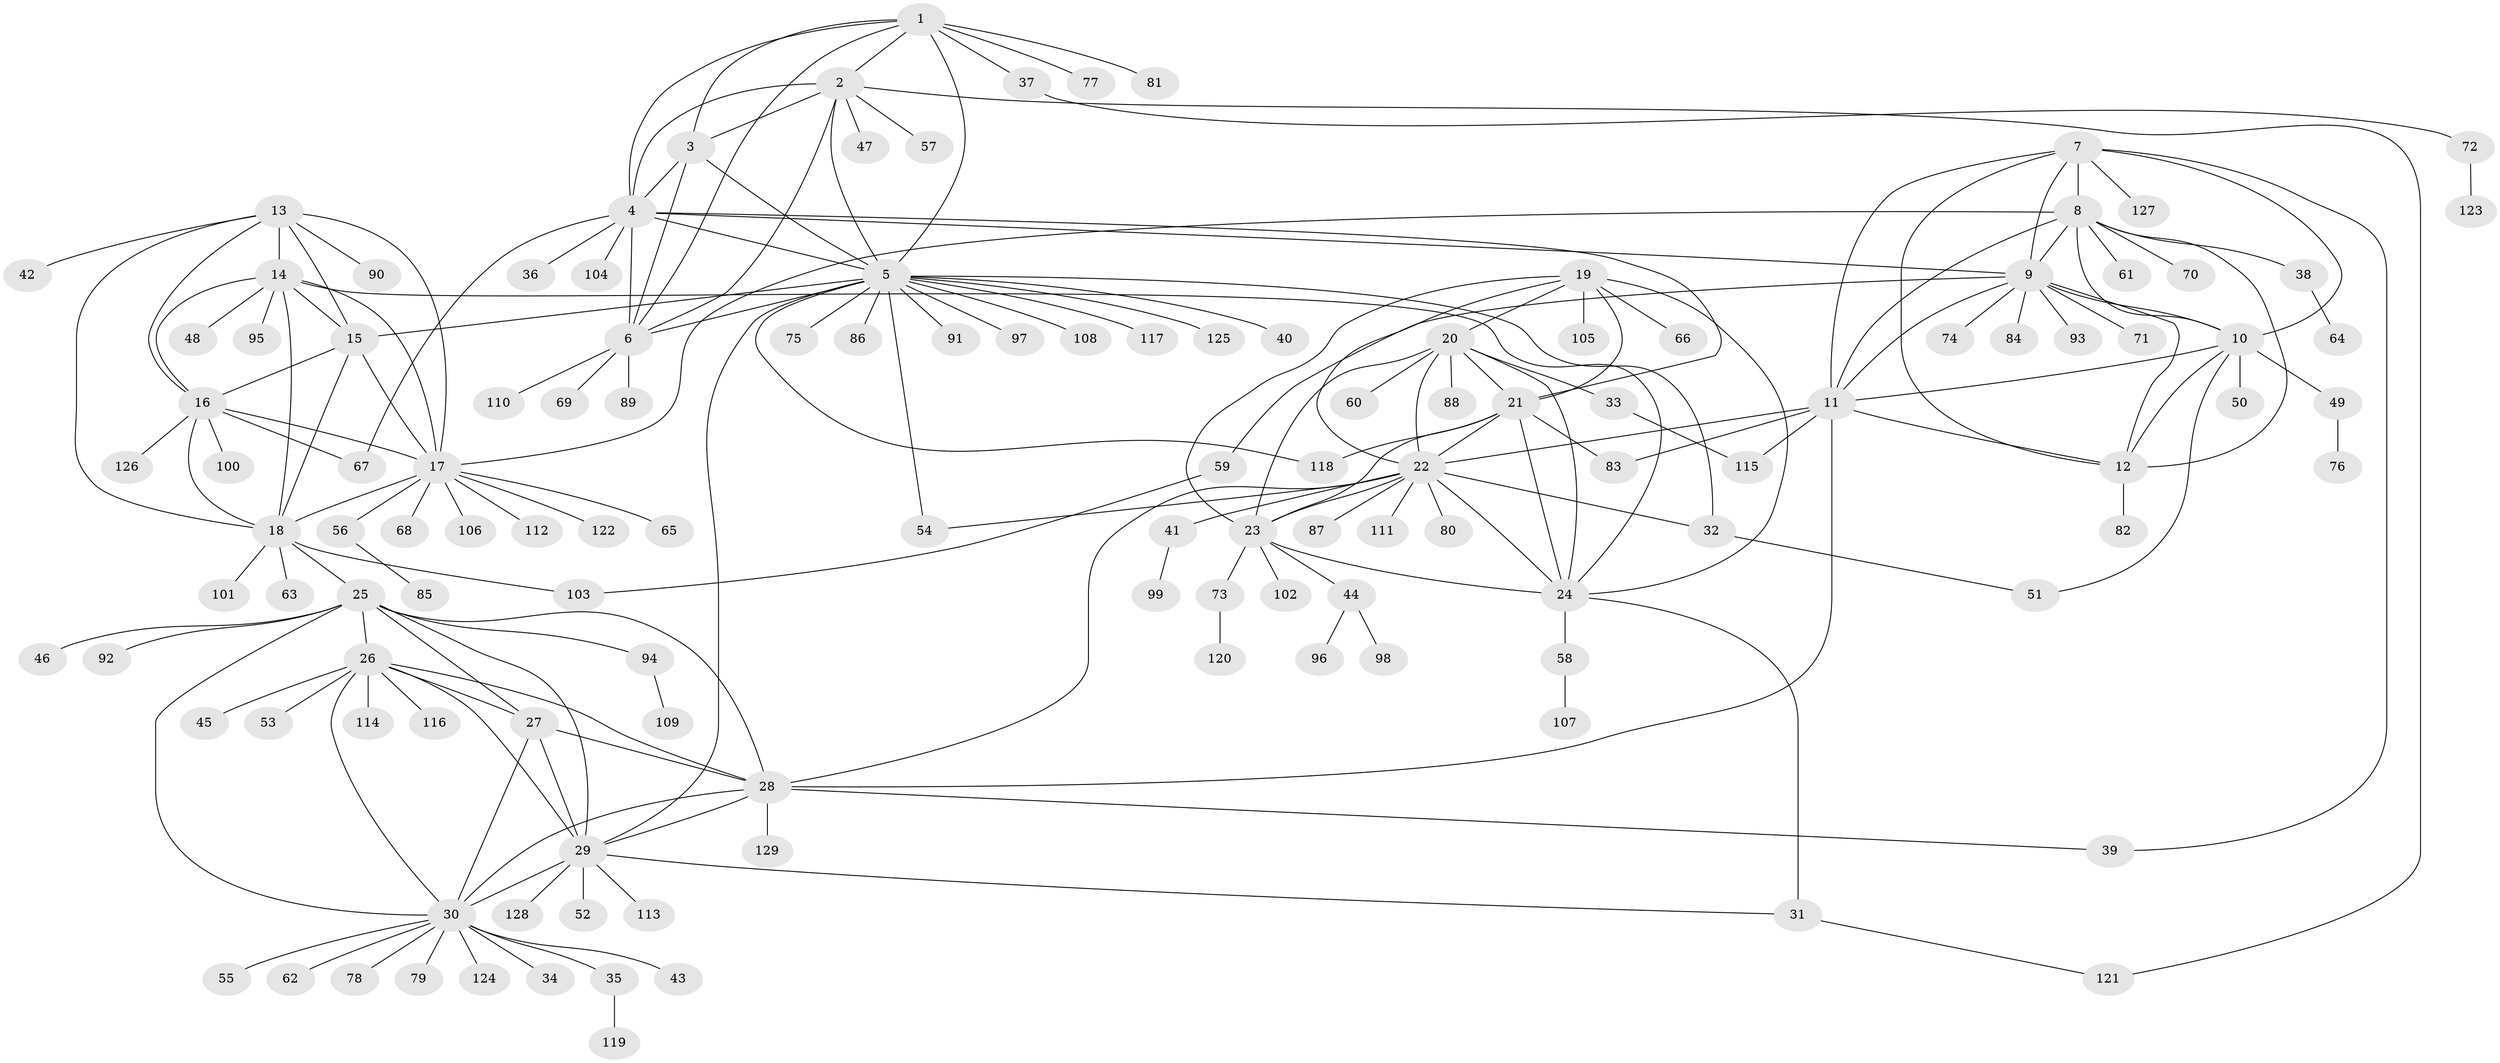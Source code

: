 // coarse degree distribution, {7: 0.039603960396039604, 5: 0.039603960396039604, 9: 0.019801980198019802, 17: 0.009900990099009901, 8: 0.0297029702970297, 6: 0.019801980198019802, 11: 0.019801980198019802, 4: 0.009900990099009901, 13: 0.009900990099009901, 14: 0.009900990099009901, 3: 0.019801980198019802, 12: 0.009900990099009901, 10: 0.009900990099009901, 2: 0.1188118811881188, 1: 0.6336633663366337}
// Generated by graph-tools (version 1.1) at 2025/42/03/06/25 10:42:14]
// undirected, 129 vertices, 195 edges
graph export_dot {
graph [start="1"]
  node [color=gray90,style=filled];
  1;
  2;
  3;
  4;
  5;
  6;
  7;
  8;
  9;
  10;
  11;
  12;
  13;
  14;
  15;
  16;
  17;
  18;
  19;
  20;
  21;
  22;
  23;
  24;
  25;
  26;
  27;
  28;
  29;
  30;
  31;
  32;
  33;
  34;
  35;
  36;
  37;
  38;
  39;
  40;
  41;
  42;
  43;
  44;
  45;
  46;
  47;
  48;
  49;
  50;
  51;
  52;
  53;
  54;
  55;
  56;
  57;
  58;
  59;
  60;
  61;
  62;
  63;
  64;
  65;
  66;
  67;
  68;
  69;
  70;
  71;
  72;
  73;
  74;
  75;
  76;
  77;
  78;
  79;
  80;
  81;
  82;
  83;
  84;
  85;
  86;
  87;
  88;
  89;
  90;
  91;
  92;
  93;
  94;
  95;
  96;
  97;
  98;
  99;
  100;
  101;
  102;
  103;
  104;
  105;
  106;
  107;
  108;
  109;
  110;
  111;
  112;
  113;
  114;
  115;
  116;
  117;
  118;
  119;
  120;
  121;
  122;
  123;
  124;
  125;
  126;
  127;
  128;
  129;
  1 -- 2;
  1 -- 3;
  1 -- 4;
  1 -- 5;
  1 -- 6;
  1 -- 37;
  1 -- 77;
  1 -- 81;
  2 -- 3;
  2 -- 4;
  2 -- 5;
  2 -- 6;
  2 -- 47;
  2 -- 57;
  2 -- 121;
  3 -- 4;
  3 -- 5;
  3 -- 6;
  4 -- 5;
  4 -- 6;
  4 -- 9;
  4 -- 21;
  4 -- 36;
  4 -- 67;
  4 -- 104;
  5 -- 6;
  5 -- 15;
  5 -- 29;
  5 -- 32;
  5 -- 40;
  5 -- 54;
  5 -- 75;
  5 -- 86;
  5 -- 91;
  5 -- 97;
  5 -- 108;
  5 -- 117;
  5 -- 118;
  5 -- 125;
  6 -- 69;
  6 -- 89;
  6 -- 110;
  7 -- 8;
  7 -- 9;
  7 -- 10;
  7 -- 11;
  7 -- 12;
  7 -- 39;
  7 -- 127;
  8 -- 9;
  8 -- 10;
  8 -- 11;
  8 -- 12;
  8 -- 17;
  8 -- 38;
  8 -- 61;
  8 -- 70;
  9 -- 10;
  9 -- 11;
  9 -- 12;
  9 -- 59;
  9 -- 71;
  9 -- 74;
  9 -- 84;
  9 -- 93;
  10 -- 11;
  10 -- 12;
  10 -- 49;
  10 -- 50;
  10 -- 51;
  11 -- 12;
  11 -- 22;
  11 -- 28;
  11 -- 83;
  11 -- 115;
  12 -- 82;
  13 -- 14;
  13 -- 15;
  13 -- 16;
  13 -- 17;
  13 -- 18;
  13 -- 42;
  13 -- 90;
  14 -- 15;
  14 -- 16;
  14 -- 17;
  14 -- 18;
  14 -- 24;
  14 -- 48;
  14 -- 95;
  15 -- 16;
  15 -- 17;
  15 -- 18;
  16 -- 17;
  16 -- 18;
  16 -- 67;
  16 -- 100;
  16 -- 126;
  17 -- 18;
  17 -- 56;
  17 -- 65;
  17 -- 68;
  17 -- 106;
  17 -- 112;
  17 -- 122;
  18 -- 25;
  18 -- 63;
  18 -- 101;
  18 -- 103;
  19 -- 20;
  19 -- 21;
  19 -- 22;
  19 -- 23;
  19 -- 24;
  19 -- 66;
  19 -- 105;
  20 -- 21;
  20 -- 22;
  20 -- 23;
  20 -- 24;
  20 -- 33;
  20 -- 60;
  20 -- 88;
  21 -- 22;
  21 -- 23;
  21 -- 24;
  21 -- 83;
  21 -- 118;
  22 -- 23;
  22 -- 24;
  22 -- 28;
  22 -- 32;
  22 -- 41;
  22 -- 54;
  22 -- 80;
  22 -- 87;
  22 -- 111;
  23 -- 24;
  23 -- 44;
  23 -- 73;
  23 -- 102;
  24 -- 31;
  24 -- 58;
  25 -- 26;
  25 -- 27;
  25 -- 28;
  25 -- 29;
  25 -- 30;
  25 -- 46;
  25 -- 92;
  25 -- 94;
  26 -- 27;
  26 -- 28;
  26 -- 29;
  26 -- 30;
  26 -- 45;
  26 -- 53;
  26 -- 114;
  26 -- 116;
  27 -- 28;
  27 -- 29;
  27 -- 30;
  28 -- 29;
  28 -- 30;
  28 -- 39;
  28 -- 129;
  29 -- 30;
  29 -- 31;
  29 -- 52;
  29 -- 113;
  29 -- 128;
  30 -- 34;
  30 -- 35;
  30 -- 43;
  30 -- 55;
  30 -- 62;
  30 -- 78;
  30 -- 79;
  30 -- 124;
  31 -- 121;
  32 -- 51;
  33 -- 115;
  35 -- 119;
  37 -- 72;
  38 -- 64;
  41 -- 99;
  44 -- 96;
  44 -- 98;
  49 -- 76;
  56 -- 85;
  58 -- 107;
  59 -- 103;
  72 -- 123;
  73 -- 120;
  94 -- 109;
}
